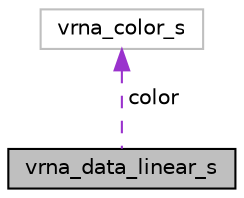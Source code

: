 digraph "vrna_data_linear_s"
{
 // INTERACTIVE_SVG=YES
 // LATEX_PDF_SIZE
  bgcolor="transparent";
  edge [fontname="Helvetica",fontsize="10",labelfontname="Helvetica",labelfontsize="10"];
  node [fontname="Helvetica",fontsize="10",shape=record];
  Node1 [label="vrna_data_linear_s",height=0.2,width=0.4,color="black", fillcolor="grey75", style="filled", fontcolor="black",tooltip=" "];
  Node2 -> Node1 [dir="back",color="darkorchid3",fontsize="10",style="dashed",label=" color" ];
  Node2 [label="vrna_color_s",height=0.2,width=0.4,color="grey75",URL="$group__data__structures.html#structvrna__color__s",tooltip=" "];
}
